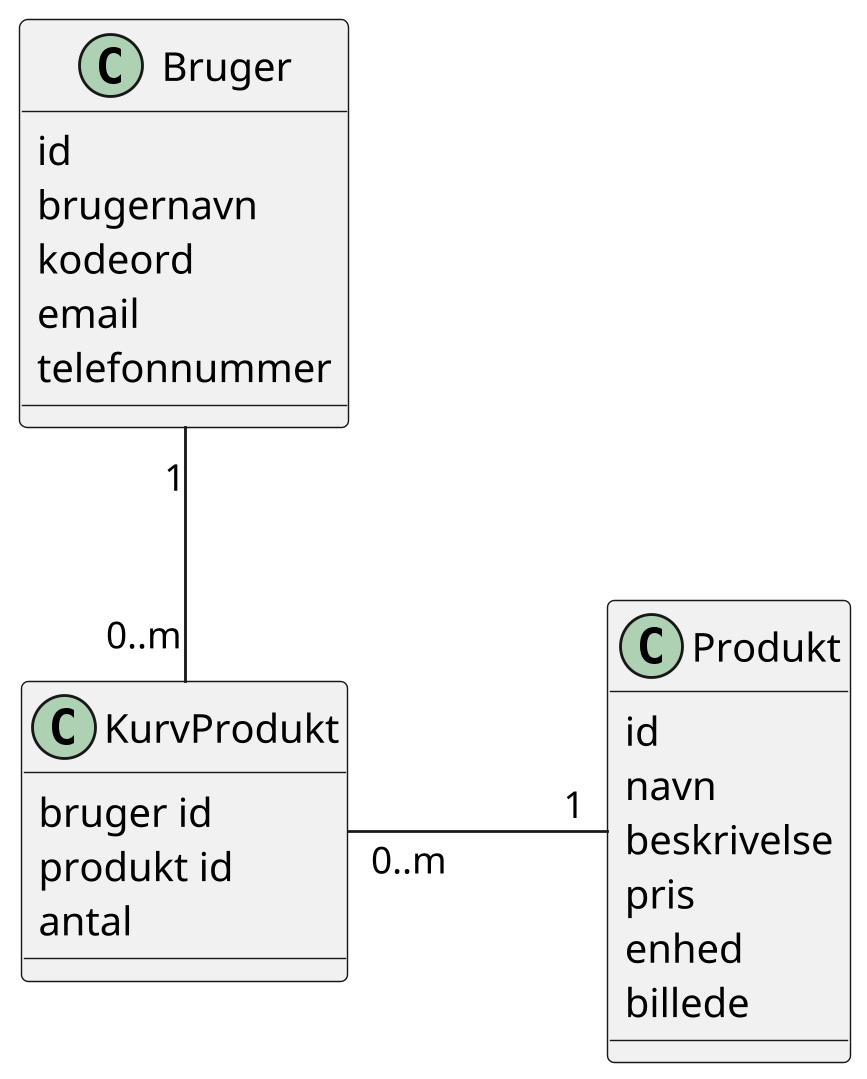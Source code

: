 @startuml domain model
scale 1920*1080

' Conceptual classes
class Produkt {
  id
  navn
  beskrivelse
  pris
  enhed
  billede
}
class KurvProdukt {
  bruger id
  produkt id
  antal
}
class Bruger {
  id
  brugernavn
  kodeord
  email
  telefonnummer
}

' Relationships
KurvProdukt "0..m" -r- "1" Produkt: \t\t
Bruger "1" -- "0..m" KurvProdukt

@enduml

